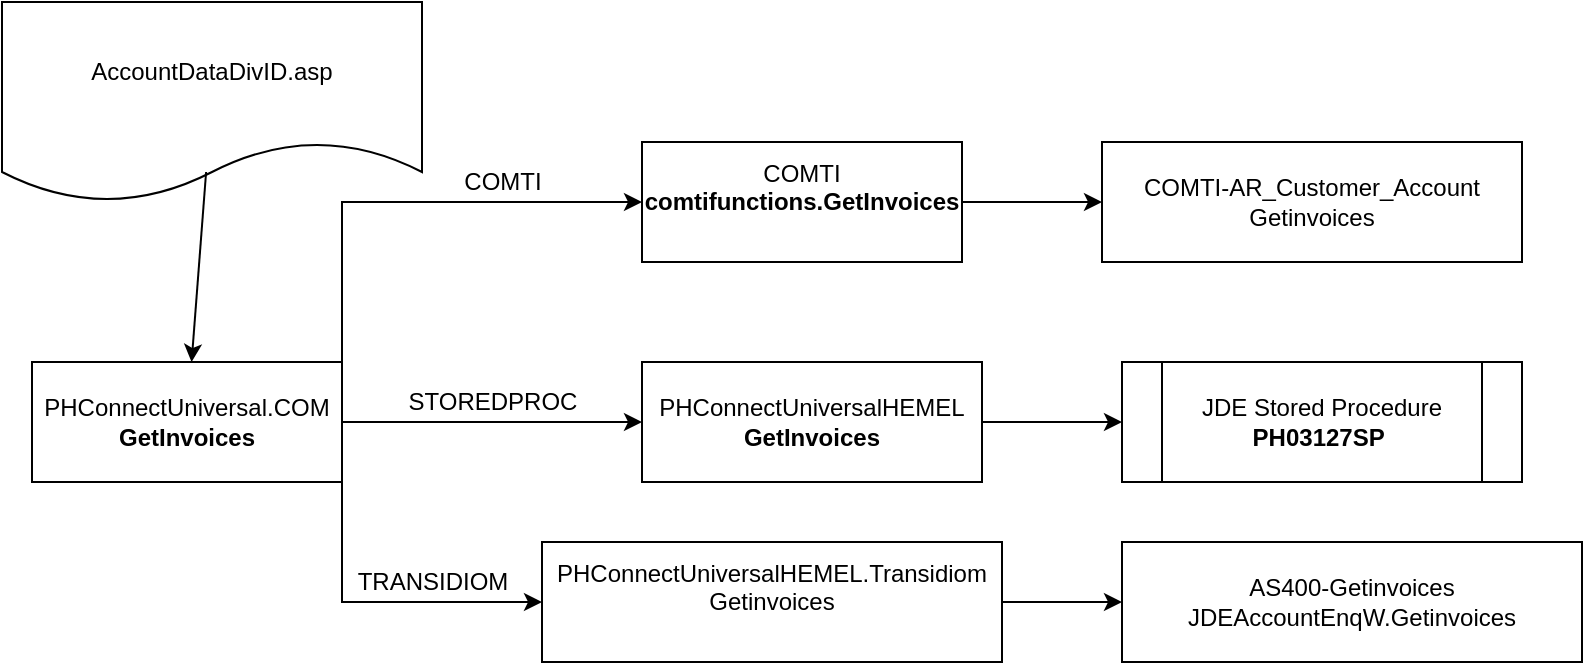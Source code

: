 <mxfile version="13.8.1" type="github">
  <diagram id="XDAy54rnKY6pr1T5lqs-" name="Page-1">
    <mxGraphModel dx="868" dy="450" grid="1" gridSize="10" guides="1" tooltips="1" connect="1" arrows="1" fold="1" page="1" pageScale="1" pageWidth="850" pageHeight="1100" math="0" shadow="0">
      <root>
        <mxCell id="0" />
        <mxCell id="1" parent="0" />
        <mxCell id="7putYLGKNxdWu60KOo2l-1" value="AccountDataDivID.asp" style="shape=document;whiteSpace=wrap;html=1;boundedLbl=1;" parent="1" vertex="1">
          <mxGeometry x="20" y="30" width="210" height="100" as="geometry" />
        </mxCell>
        <mxCell id="7putYLGKNxdWu60KOo2l-8" style="edgeStyle=orthogonalEdgeStyle;rounded=0;orthogonalLoop=1;jettySize=auto;html=1;exitX=1;exitY=0.5;exitDx=0;exitDy=0;entryX=0;entryY=0.5;entryDx=0;entryDy=0;" parent="1" source="7putYLGKNxdWu60KOo2l-4" target="7putYLGKNxdWu60KOo2l-5" edge="1">
          <mxGeometry relative="1" as="geometry" />
        </mxCell>
        <mxCell id="68JDM1jY-A9UBfmqLfwj-3" style="edgeStyle=orthogonalEdgeStyle;rounded=0;orthogonalLoop=1;jettySize=auto;html=1;exitX=1;exitY=0;exitDx=0;exitDy=0;entryX=0;entryY=0.5;entryDx=0;entryDy=0;" edge="1" parent="1" source="7putYLGKNxdWu60KOo2l-4" target="68JDM1jY-A9UBfmqLfwj-1">
          <mxGeometry relative="1" as="geometry" />
        </mxCell>
        <mxCell id="68JDM1jY-A9UBfmqLfwj-8" style="edgeStyle=orthogonalEdgeStyle;rounded=0;orthogonalLoop=1;jettySize=auto;html=1;exitX=1;exitY=1;exitDx=0;exitDy=0;entryX=0;entryY=0.5;entryDx=0;entryDy=0;" edge="1" parent="1" source="7putYLGKNxdWu60KOo2l-4" target="68JDM1jY-A9UBfmqLfwj-6">
          <mxGeometry relative="1" as="geometry" />
        </mxCell>
        <mxCell id="7putYLGKNxdWu60KOo2l-4" value="PHConnectUniversal.COM&lt;br&gt;&lt;b&gt;GetInvoices&lt;/b&gt;" style="rounded=0;whiteSpace=wrap;html=1;" parent="1" vertex="1">
          <mxGeometry x="35" y="210" width="155" height="60" as="geometry" />
        </mxCell>
        <mxCell id="7putYLGKNxdWu60KOo2l-9" style="edgeStyle=orthogonalEdgeStyle;rounded=0;orthogonalLoop=1;jettySize=auto;html=1;exitX=1;exitY=0.5;exitDx=0;exitDy=0;entryX=0;entryY=0.5;entryDx=0;entryDy=0;" parent="1" source="7putYLGKNxdWu60KOo2l-5" target="7putYLGKNxdWu60KOo2l-6" edge="1">
          <mxGeometry relative="1" as="geometry" />
        </mxCell>
        <mxCell id="7putYLGKNxdWu60KOo2l-5" value="PHConnectUniversalHEMEL&lt;br&gt;&lt;b&gt;GetInvoices&lt;/b&gt;" style="rounded=0;whiteSpace=wrap;html=1;" parent="1" vertex="1">
          <mxGeometry x="340" y="210" width="170" height="60" as="geometry" />
        </mxCell>
        <mxCell id="7putYLGKNxdWu60KOo2l-6" value="JDE Stored Procedure&lt;br&gt;&lt;b&gt;PH03127SP&lt;/b&gt;&amp;nbsp;" style="shape=process;whiteSpace=wrap;html=1;backgroundOutline=1;" parent="1" vertex="1">
          <mxGeometry x="580" y="210" width="200" height="60" as="geometry" />
        </mxCell>
        <mxCell id="7putYLGKNxdWu60KOo2l-7" value="" style="endArrow=classic;html=1;exitX=0.486;exitY=0.85;exitDx=0;exitDy=0;exitPerimeter=0;" parent="1" source="7putYLGKNxdWu60KOo2l-1" target="7putYLGKNxdWu60KOo2l-4" edge="1">
          <mxGeometry width="50" height="50" relative="1" as="geometry">
            <mxPoint x="400" y="250" as="sourcePoint" />
            <mxPoint x="450" y="200" as="targetPoint" />
          </mxGeometry>
        </mxCell>
        <mxCell id="7putYLGKNxdWu60KOo2l-14" value="STOREDPROC" style="text;html=1;align=center;verticalAlign=middle;resizable=0;points=[];autosize=1;" parent="1" vertex="1">
          <mxGeometry x="215" y="220" width="100" height="20" as="geometry" />
        </mxCell>
        <mxCell id="68JDM1jY-A9UBfmqLfwj-4" style="edgeStyle=orthogonalEdgeStyle;rounded=0;orthogonalLoop=1;jettySize=auto;html=1;exitX=1;exitY=0.5;exitDx=0;exitDy=0;entryX=0;entryY=0.5;entryDx=0;entryDy=0;" edge="1" parent="1" source="68JDM1jY-A9UBfmqLfwj-1" target="68JDM1jY-A9UBfmqLfwj-2">
          <mxGeometry relative="1" as="geometry" />
        </mxCell>
        <mxCell id="68JDM1jY-A9UBfmqLfwj-1" value="&lt;div&gt;COMTI&lt;/div&gt;&lt;div&gt;&lt;b&gt;comtifunctions.GetInvoices&lt;/b&gt;&lt;/div&gt;&lt;div&gt;&lt;br&gt;&lt;/div&gt;" style="rounded=0;whiteSpace=wrap;html=1;" vertex="1" parent="1">
          <mxGeometry x="340" y="100" width="160" height="60" as="geometry" />
        </mxCell>
        <mxCell id="68JDM1jY-A9UBfmqLfwj-2" value="&lt;div&gt;&lt;span&gt;COMTI-AR_Customer_Account&lt;/span&gt;&lt;br&gt;&lt;/div&gt;&lt;div&gt;Getinvoices&lt;/div&gt;" style="rounded=0;whiteSpace=wrap;html=1;" vertex="1" parent="1">
          <mxGeometry x="570" y="100" width="210" height="60" as="geometry" />
        </mxCell>
        <mxCell id="68JDM1jY-A9UBfmqLfwj-5" value="COMTI" style="text;html=1;align=center;verticalAlign=middle;resizable=0;points=[];autosize=1;" vertex="1" parent="1">
          <mxGeometry x="245" y="110" width="50" height="20" as="geometry" />
        </mxCell>
        <mxCell id="68JDM1jY-A9UBfmqLfwj-9" style="edgeStyle=orthogonalEdgeStyle;rounded=0;orthogonalLoop=1;jettySize=auto;html=1;exitX=1;exitY=0.5;exitDx=0;exitDy=0;entryX=0;entryY=0.5;entryDx=0;entryDy=0;" edge="1" parent="1" source="68JDM1jY-A9UBfmqLfwj-6" target="68JDM1jY-A9UBfmqLfwj-7">
          <mxGeometry relative="1" as="geometry" />
        </mxCell>
        <mxCell id="68JDM1jY-A9UBfmqLfwj-6" value="&lt;div&gt;PHConnectUniversalHEMEL.Transidiom&lt;/div&gt;&lt;div&gt;Getinvoices&lt;/div&gt;&lt;div&gt;&lt;br&gt;&lt;/div&gt;" style="rounded=0;whiteSpace=wrap;html=1;" vertex="1" parent="1">
          <mxGeometry x="290" y="300" width="230" height="60" as="geometry" />
        </mxCell>
        <mxCell id="68JDM1jY-A9UBfmqLfwj-7" value="&lt;div&gt;&lt;div&gt;AS400-Getinvoices&lt;/div&gt;&lt;div&gt;JDEAccountEnqW.Getinvoices&lt;/div&gt;&lt;/div&gt;" style="rounded=0;whiteSpace=wrap;html=1;" vertex="1" parent="1">
          <mxGeometry x="580" y="300" width="230" height="60" as="geometry" />
        </mxCell>
        <mxCell id="68JDM1jY-A9UBfmqLfwj-10" value="TRANSIDIOM" style="text;html=1;align=center;verticalAlign=middle;resizable=0;points=[];autosize=1;" vertex="1" parent="1">
          <mxGeometry x="190" y="310" width="90" height="20" as="geometry" />
        </mxCell>
      </root>
    </mxGraphModel>
  </diagram>
</mxfile>
